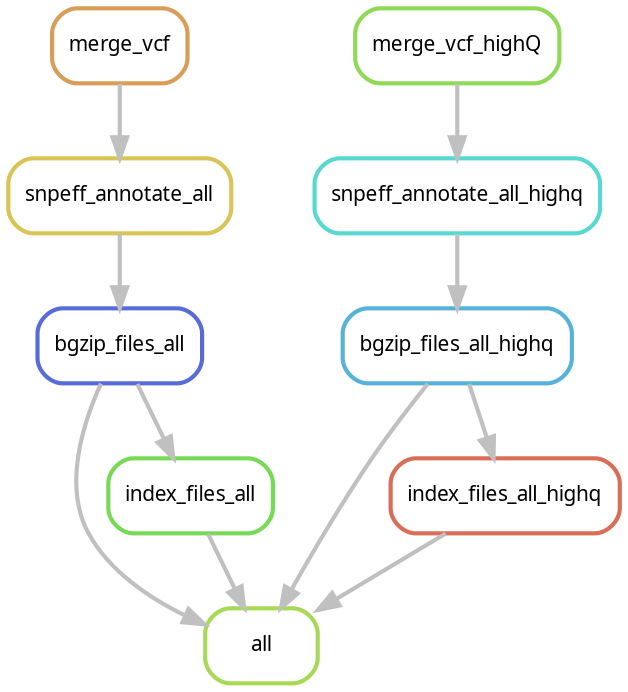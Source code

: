 digraph snakemake_dag {
    graph[bgcolor=white, margin=0];
    node[shape=box, style=rounded, fontname=sans,                 fontsize=10, penwidth=2];
    edge[penwidth=2, color=grey];
	0[label = "all", color = "0.23 0.6 0.85", style="rounded"];
	1[label = "bgzip_files_all", color = "0.64 0.6 0.85", style="rounded"];
	2[label = "snpeff_annotate_all", color = "0.14 0.6 0.85", style="rounded"];
	3[label = "merge_vcf", color = "0.09 0.6 0.85", style="rounded"];
	4[label = "index_files_all", color = "0.29 0.6 0.85", style="rounded"];
	5[label = "bgzip_files_all_highq", color = "0.55 0.6 0.85", style="rounded"];
	6[label = "snpeff_annotate_all_highq", color = "0.49 0.6 0.85", style="rounded"];
	7[label = "merge_vcf_highQ", color = "0.26 0.6 0.85", style="rounded"];
	8[label = "index_files_all_highq", color = "0.03 0.6 0.85", style="rounded"];
	1 -> 0
	4 -> 0
	5 -> 0
	8 -> 0
	2 -> 1
	3 -> 2
	1 -> 4
	6 -> 5
	7 -> 6
	5 -> 8
}            
